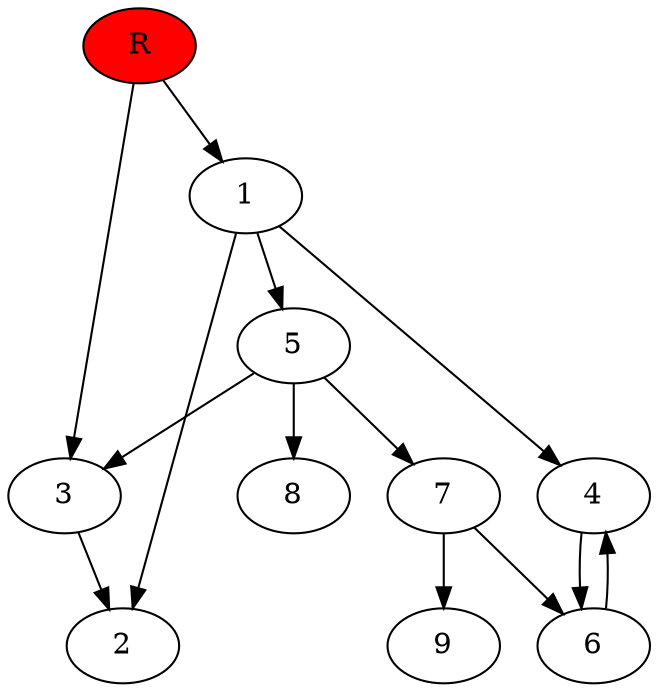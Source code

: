 digraph prb1245 {
	1
	2
	3
	4
	5
	6
	7
	8
	R [fillcolor="#ff0000" style=filled]
	1 -> 2
	1 -> 4
	1 -> 5
	3 -> 2
	4 -> 6
	5 -> 3
	5 -> 7
	5 -> 8
	6 -> 4
	7 -> 6
	7 -> 9
	R -> 1
	R -> 3
}
